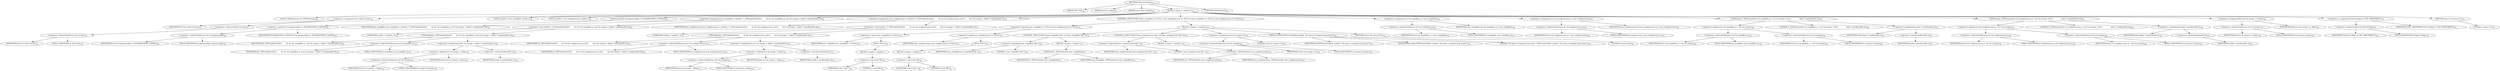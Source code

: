 digraph "TIFFGrowStrips" {  
"32417" [label = <(METHOD,TIFFGrowStrips)<SUB>722</SUB>> ]
"32418" [label = <(PARAM,TIFF *tif)<SUB>722</SUB>> ]
"32419" [label = <(PARAM,uint32_t delta)<SUB>722</SUB>> ]
"32420" [label = <(PARAM,const char *module)<SUB>722</SUB>> ]
"32421" [label = <(BLOCK,&lt;empty&gt;,&lt;empty&gt;)<SUB>723</SUB>> ]
"32422" [label = <(LOCAL,TIFFDirectory* td: TIFFDirectory)<SUB>724</SUB>> ]
"32423" [label = <(&lt;operator&gt;.assignment,*td = &amp;tif-&gt;tif_dir)<SUB>724</SUB>> ]
"32424" [label = <(IDENTIFIER,td,*td = &amp;tif-&gt;tif_dir)<SUB>724</SUB>> ]
"32425" [label = <(&lt;operator&gt;.addressOf,&amp;tif-&gt;tif_dir)<SUB>724</SUB>> ]
"32426" [label = <(&lt;operator&gt;.indirectFieldAccess,tif-&gt;tif_dir)<SUB>724</SUB>> ]
"32427" [label = <(IDENTIFIER,tif,*td = &amp;tif-&gt;tif_dir)<SUB>724</SUB>> ]
"32428" [label = <(FIELD_IDENTIFIER,tif_dir,tif_dir)<SUB>724</SUB>> ]
"32429" [label = <(LOCAL,uint64_t* new_stripoffset: uint64_t)<SUB>725</SUB>> ]
"32430" [label = <(LOCAL,uint64_t* new_stripbytecount: uint64_t)<SUB>726</SUB>> ]
"32431" [label = <(assert,assert(td-&gt;td_planarconfig == PLANARCONFIG_CONTIG))<SUB>728</SUB>> ]
"32432" [label = <(&lt;operator&gt;.equals,td-&gt;td_planarconfig == PLANARCONFIG_CONTIG)<SUB>728</SUB>> ]
"32433" [label = <(&lt;operator&gt;.indirectFieldAccess,td-&gt;td_planarconfig)<SUB>728</SUB>> ]
"32434" [label = <(IDENTIFIER,td,td-&gt;td_planarconfig == PLANARCONFIG_CONTIG)<SUB>728</SUB>> ]
"32435" [label = <(FIELD_IDENTIFIER,td_planarconfig,td_planarconfig)<SUB>728</SUB>> ]
"32436" [label = <(IDENTIFIER,PLANARCONFIG_CONTIG,td-&gt;td_planarconfig == PLANARCONFIG_CONTIG)<SUB>728</SUB>> ]
"32437" [label = <(&lt;operator&gt;.assignment,new_stripoffset = (uint64_t *)_TIFFreallocExt(\012        tif, td-&gt;td_stripoffset_p, (td-&gt;td_nstrips + delta) * sizeof(uint64_t)))<SUB>729</SUB>> ]
"32438" [label = <(IDENTIFIER,new_stripoffset,new_stripoffset = (uint64_t *)_TIFFreallocExt(\012        tif, td-&gt;td_stripoffset_p, (td-&gt;td_nstrips + delta) * sizeof(uint64_t)))<SUB>729</SUB>> ]
"32439" [label = <(&lt;operator&gt;.cast,(uint64_t *)_TIFFreallocExt(\012        tif, td-&gt;td_stripoffset_p, (td-&gt;td_nstrips + delta) * sizeof(uint64_t)))<SUB>729</SUB>> ]
"32440" [label = <(UNKNOWN,uint64_t *,uint64_t *)<SUB>729</SUB>> ]
"32441" [label = <(_TIFFreallocExt,_TIFFreallocExt(\012        tif, td-&gt;td_stripoffset_p, (td-&gt;td_nstrips + delta) * sizeof(uint64_t)))<SUB>729</SUB>> ]
"32442" [label = <(IDENTIFIER,tif,_TIFFreallocExt(\012        tif, td-&gt;td_stripoffset_p, (td-&gt;td_nstrips + delta) * sizeof(uint64_t)))<SUB>730</SUB>> ]
"32443" [label = <(&lt;operator&gt;.indirectFieldAccess,td-&gt;td_stripoffset_p)<SUB>730</SUB>> ]
"32444" [label = <(IDENTIFIER,td,_TIFFreallocExt(\012        tif, td-&gt;td_stripoffset_p, (td-&gt;td_nstrips + delta) * sizeof(uint64_t)))<SUB>730</SUB>> ]
"32445" [label = <(FIELD_IDENTIFIER,td_stripoffset_p,td_stripoffset_p)<SUB>730</SUB>> ]
"32446" [label = <(&lt;operator&gt;.multiplication,(td-&gt;td_nstrips + delta) * sizeof(uint64_t))<SUB>730</SUB>> ]
"32447" [label = <(&lt;operator&gt;.addition,td-&gt;td_nstrips + delta)<SUB>730</SUB>> ]
"32448" [label = <(&lt;operator&gt;.indirectFieldAccess,td-&gt;td_nstrips)<SUB>730</SUB>> ]
"32449" [label = <(IDENTIFIER,td,td-&gt;td_nstrips + delta)<SUB>730</SUB>> ]
"32450" [label = <(FIELD_IDENTIFIER,td_nstrips,td_nstrips)<SUB>730</SUB>> ]
"32451" [label = <(IDENTIFIER,delta,td-&gt;td_nstrips + delta)<SUB>730</SUB>> ]
"32452" [label = <(&lt;operator&gt;.sizeOf,sizeof(uint64_t))<SUB>730</SUB>> ]
"32453" [label = <(IDENTIFIER,uint64_t,sizeof(uint64_t))<SUB>730</SUB>> ]
"32454" [label = <(&lt;operator&gt;.assignment,new_stripbytecount = (uint64_t *)_TIFFreallocExt(\012        tif, td-&gt;td_stripbytecount_p,\012        (td-&gt;td_nstrips + delta) * sizeof(uint64_t)))<SUB>731</SUB>> ]
"32455" [label = <(IDENTIFIER,new_stripbytecount,new_stripbytecount = (uint64_t *)_TIFFreallocExt(\012        tif, td-&gt;td_stripbytecount_p,\012        (td-&gt;td_nstrips + delta) * sizeof(uint64_t)))<SUB>731</SUB>> ]
"32456" [label = <(&lt;operator&gt;.cast,(uint64_t *)_TIFFreallocExt(\012        tif, td-&gt;td_stripbytecount_p,\012        (td-&gt;td_nstrips + delta) * sizeof(uint64_t)))<SUB>731</SUB>> ]
"32457" [label = <(UNKNOWN,uint64_t *,uint64_t *)<SUB>731</SUB>> ]
"32458" [label = <(_TIFFreallocExt,_TIFFreallocExt(\012        tif, td-&gt;td_stripbytecount_p,\012        (td-&gt;td_nstrips + delta) * sizeof(uint64_t)))<SUB>731</SUB>> ]
"32459" [label = <(IDENTIFIER,tif,_TIFFreallocExt(\012        tif, td-&gt;td_stripbytecount_p,\012        (td-&gt;td_nstrips + delta) * sizeof(uint64_t)))<SUB>732</SUB>> ]
"32460" [label = <(&lt;operator&gt;.indirectFieldAccess,td-&gt;td_stripbytecount_p)<SUB>732</SUB>> ]
"32461" [label = <(IDENTIFIER,td,_TIFFreallocExt(\012        tif, td-&gt;td_stripbytecount_p,\012        (td-&gt;td_nstrips + delta) * sizeof(uint64_t)))<SUB>732</SUB>> ]
"32462" [label = <(FIELD_IDENTIFIER,td_stripbytecount_p,td_stripbytecount_p)<SUB>732</SUB>> ]
"32463" [label = <(&lt;operator&gt;.multiplication,(td-&gt;td_nstrips + delta) * sizeof(uint64_t))<SUB>733</SUB>> ]
"32464" [label = <(&lt;operator&gt;.addition,td-&gt;td_nstrips + delta)<SUB>733</SUB>> ]
"32465" [label = <(&lt;operator&gt;.indirectFieldAccess,td-&gt;td_nstrips)<SUB>733</SUB>> ]
"32466" [label = <(IDENTIFIER,td,td-&gt;td_nstrips + delta)<SUB>733</SUB>> ]
"32467" [label = <(FIELD_IDENTIFIER,td_nstrips,td_nstrips)<SUB>733</SUB>> ]
"32468" [label = <(IDENTIFIER,delta,td-&gt;td_nstrips + delta)<SUB>733</SUB>> ]
"32469" [label = <(&lt;operator&gt;.sizeOf,sizeof(uint64_t))<SUB>733</SUB>> ]
"32470" [label = <(IDENTIFIER,uint64_t,sizeof(uint64_t))<SUB>733</SUB>> ]
"32471" [label = <(CONTROL_STRUCTURE,if (new_stripoffset == NULL || new_stripbytecount == NULL),if (new_stripoffset == NULL || new_stripbytecount == NULL))<SUB>734</SUB>> ]
"32472" [label = <(&lt;operator&gt;.logicalOr,new_stripoffset == NULL || new_stripbytecount == NULL)<SUB>734</SUB>> ]
"32473" [label = <(&lt;operator&gt;.equals,new_stripoffset == NULL)<SUB>734</SUB>> ]
"32474" [label = <(IDENTIFIER,new_stripoffset,new_stripoffset == NULL)<SUB>734</SUB>> ]
"32475" [label = <(NULL,NULL)<SUB>734</SUB>> ]
"32476" [label = <(BLOCK,&lt;empty&gt;,&lt;empty&gt;)> ]
"32477" [label = <(&lt;operator&gt;.cast,(void *)0)<SUB>734</SUB>> ]
"32478" [label = <(UNKNOWN,void *,void *)<SUB>734</SUB>> ]
"32479" [label = <(LITERAL,0,(void *)0)<SUB>734</SUB>> ]
"32480" [label = <(&lt;operator&gt;.equals,new_stripbytecount == NULL)<SUB>734</SUB>> ]
"32481" [label = <(IDENTIFIER,new_stripbytecount,new_stripbytecount == NULL)<SUB>734</SUB>> ]
"32482" [label = <(NULL,NULL)<SUB>734</SUB>> ]
"32483" [label = <(BLOCK,&lt;empty&gt;,&lt;empty&gt;)> ]
"32484" [label = <(&lt;operator&gt;.cast,(void *)0)<SUB>734</SUB>> ]
"32485" [label = <(UNKNOWN,void *,void *)<SUB>734</SUB>> ]
"32486" [label = <(LITERAL,0,(void *)0)<SUB>734</SUB>> ]
"32487" [label = <(BLOCK,&lt;empty&gt;,&lt;empty&gt;)<SUB>735</SUB>> ]
"32488" [label = <(CONTROL_STRUCTURE,if (new_stripoffset &amp;&amp; 1),if (new_stripoffset &amp;&amp; 1))<SUB>736</SUB>> ]
"32489" [label = <(&lt;operator&gt;.logicalAnd,new_stripoffset &amp;&amp; 1)<SUB>736</SUB>> ]
"32490" [label = <(IDENTIFIER,new_stripoffset,new_stripoffset &amp;&amp; 1)<SUB>736</SUB>> ]
"32491" [label = <(LITERAL,1,new_stripoffset &amp;&amp; 1)<SUB>736</SUB>> ]
"32492" [label = <(BLOCK,&lt;empty&gt;,&lt;empty&gt;)<SUB>737</SUB>> ]
"32493" [label = <(_TIFFfreeExt,_TIFFfreeExt(tif, new_stripoffset))<SUB>737</SUB>> ]
"32494" [label = <(IDENTIFIER,tif,_TIFFfreeExt(tif, new_stripoffset))<SUB>737</SUB>> ]
"32495" [label = <(IDENTIFIER,new_stripoffset,_TIFFfreeExt(tif, new_stripoffset))<SUB>737</SUB>> ]
"32496" [label = <(CONTROL_STRUCTURE,if (new_stripbytecount &amp;&amp; 1),if (new_stripbytecount &amp;&amp; 1))<SUB>738</SUB>> ]
"32497" [label = <(&lt;operator&gt;.logicalAnd,new_stripbytecount &amp;&amp; 1)<SUB>738</SUB>> ]
"32498" [label = <(IDENTIFIER,new_stripbytecount,new_stripbytecount &amp;&amp; 1)<SUB>738</SUB>> ]
"32499" [label = <(LITERAL,1,new_stripbytecount &amp;&amp; 1)<SUB>738</SUB>> ]
"32500" [label = <(BLOCK,&lt;empty&gt;,&lt;empty&gt;)<SUB>739</SUB>> ]
"32501" [label = <(_TIFFfreeExt,_TIFFfreeExt(tif, new_stripbytecount))<SUB>739</SUB>> ]
"32502" [label = <(IDENTIFIER,tif,_TIFFfreeExt(tif, new_stripbytecount))<SUB>739</SUB>> ]
"32503" [label = <(IDENTIFIER,new_stripbytecount,_TIFFfreeExt(tif, new_stripbytecount))<SUB>739</SUB>> ]
"32504" [label = <(&lt;operator&gt;.assignment,td-&gt;td_nstrips = 0)<SUB>740</SUB>> ]
"32505" [label = <(&lt;operator&gt;.indirectFieldAccess,td-&gt;td_nstrips)<SUB>740</SUB>> ]
"32506" [label = <(IDENTIFIER,td,td-&gt;td_nstrips = 0)<SUB>740</SUB>> ]
"32507" [label = <(FIELD_IDENTIFIER,td_nstrips,td_nstrips)<SUB>740</SUB>> ]
"32508" [label = <(LITERAL,0,td-&gt;td_nstrips = 0)<SUB>740</SUB>> ]
"32509" [label = <(TIFFErrorExtR,TIFFErrorExtR(tif, module, &quot;No space to expand strip arrays&quot;))<SUB>741</SUB>> ]
"32510" [label = <(IDENTIFIER,tif,TIFFErrorExtR(tif, module, &quot;No space to expand strip arrays&quot;))<SUB>741</SUB>> ]
"32511" [label = <(IDENTIFIER,module,TIFFErrorExtR(tif, module, &quot;No space to expand strip arrays&quot;))<SUB>741</SUB>> ]
"32512" [label = <(LITERAL,&quot;No space to expand strip arrays&quot;,TIFFErrorExtR(tif, module, &quot;No space to expand strip arrays&quot;))<SUB>741</SUB>> ]
"32513" [label = <(RETURN,return (0);,return (0);)<SUB>742</SUB>> ]
"32514" [label = <(LITERAL,0,return (0);)<SUB>742</SUB>> ]
"32515" [label = <(&lt;operator&gt;.assignment,td-&gt;td_stripoffset_p = new_stripoffset)<SUB>744</SUB>> ]
"32516" [label = <(&lt;operator&gt;.indirectFieldAccess,td-&gt;td_stripoffset_p)<SUB>744</SUB>> ]
"32517" [label = <(IDENTIFIER,td,td-&gt;td_stripoffset_p = new_stripoffset)<SUB>744</SUB>> ]
"32518" [label = <(FIELD_IDENTIFIER,td_stripoffset_p,td_stripoffset_p)<SUB>744</SUB>> ]
"32519" [label = <(IDENTIFIER,new_stripoffset,td-&gt;td_stripoffset_p = new_stripoffset)<SUB>744</SUB>> ]
"32520" [label = <(&lt;operator&gt;.assignment,td-&gt;td_stripbytecount_p = new_stripbytecount)<SUB>745</SUB>> ]
"32521" [label = <(&lt;operator&gt;.indirectFieldAccess,td-&gt;td_stripbytecount_p)<SUB>745</SUB>> ]
"32522" [label = <(IDENTIFIER,td,td-&gt;td_stripbytecount_p = new_stripbytecount)<SUB>745</SUB>> ]
"32523" [label = <(FIELD_IDENTIFIER,td_stripbytecount_p,td_stripbytecount_p)<SUB>745</SUB>> ]
"32524" [label = <(IDENTIFIER,new_stripbytecount,td-&gt;td_stripbytecount_p = new_stripbytecount)<SUB>745</SUB>> ]
"32525" [label = <(_TIFFmemset,_TIFFmemset(td-&gt;td_stripoffset_p + td-&gt;td_nstrips, 0,\012                delta * sizeof(uint64_t)))<SUB>746</SUB>> ]
"32526" [label = <(&lt;operator&gt;.addition,td-&gt;td_stripoffset_p + td-&gt;td_nstrips)<SUB>746</SUB>> ]
"32527" [label = <(&lt;operator&gt;.indirectFieldAccess,td-&gt;td_stripoffset_p)<SUB>746</SUB>> ]
"32528" [label = <(IDENTIFIER,td,td-&gt;td_stripoffset_p + td-&gt;td_nstrips)<SUB>746</SUB>> ]
"32529" [label = <(FIELD_IDENTIFIER,td_stripoffset_p,td_stripoffset_p)<SUB>746</SUB>> ]
"32530" [label = <(&lt;operator&gt;.indirectFieldAccess,td-&gt;td_nstrips)<SUB>746</SUB>> ]
"32531" [label = <(IDENTIFIER,td,td-&gt;td_stripoffset_p + td-&gt;td_nstrips)<SUB>746</SUB>> ]
"32532" [label = <(FIELD_IDENTIFIER,td_nstrips,td_nstrips)<SUB>746</SUB>> ]
"32533" [label = <(LITERAL,0,_TIFFmemset(td-&gt;td_stripoffset_p + td-&gt;td_nstrips, 0,\012                delta * sizeof(uint64_t)))<SUB>746</SUB>> ]
"32534" [label = <(&lt;operator&gt;.multiplication,delta * sizeof(uint64_t))<SUB>747</SUB>> ]
"32535" [label = <(IDENTIFIER,delta,delta * sizeof(uint64_t))<SUB>747</SUB>> ]
"32536" [label = <(&lt;operator&gt;.sizeOf,sizeof(uint64_t))<SUB>747</SUB>> ]
"32537" [label = <(IDENTIFIER,uint64_t,sizeof(uint64_t))<SUB>747</SUB>> ]
"32538" [label = <(_TIFFmemset,_TIFFmemset(td-&gt;td_stripbytecount_p + td-&gt;td_nstrips, 0,\012                delta * sizeof(uint64_t)))<SUB>748</SUB>> ]
"32539" [label = <(&lt;operator&gt;.addition,td-&gt;td_stripbytecount_p + td-&gt;td_nstrips)<SUB>748</SUB>> ]
"32540" [label = <(&lt;operator&gt;.indirectFieldAccess,td-&gt;td_stripbytecount_p)<SUB>748</SUB>> ]
"32541" [label = <(IDENTIFIER,td,td-&gt;td_stripbytecount_p + td-&gt;td_nstrips)<SUB>748</SUB>> ]
"32542" [label = <(FIELD_IDENTIFIER,td_stripbytecount_p,td_stripbytecount_p)<SUB>748</SUB>> ]
"32543" [label = <(&lt;operator&gt;.indirectFieldAccess,td-&gt;td_nstrips)<SUB>748</SUB>> ]
"32544" [label = <(IDENTIFIER,td,td-&gt;td_stripbytecount_p + td-&gt;td_nstrips)<SUB>748</SUB>> ]
"32545" [label = <(FIELD_IDENTIFIER,td_nstrips,td_nstrips)<SUB>748</SUB>> ]
"32546" [label = <(LITERAL,0,_TIFFmemset(td-&gt;td_stripbytecount_p + td-&gt;td_nstrips, 0,\012                delta * sizeof(uint64_t)))<SUB>748</SUB>> ]
"32547" [label = <(&lt;operator&gt;.multiplication,delta * sizeof(uint64_t))<SUB>749</SUB>> ]
"32548" [label = <(IDENTIFIER,delta,delta * sizeof(uint64_t))<SUB>749</SUB>> ]
"32549" [label = <(&lt;operator&gt;.sizeOf,sizeof(uint64_t))<SUB>749</SUB>> ]
"32550" [label = <(IDENTIFIER,uint64_t,sizeof(uint64_t))<SUB>749</SUB>> ]
"32551" [label = <(&lt;operator&gt;.assignmentPlus,td-&gt;td_nstrips += delta)<SUB>750</SUB>> ]
"32552" [label = <(&lt;operator&gt;.indirectFieldAccess,td-&gt;td_nstrips)<SUB>750</SUB>> ]
"32553" [label = <(IDENTIFIER,td,td-&gt;td_nstrips += delta)<SUB>750</SUB>> ]
"32554" [label = <(FIELD_IDENTIFIER,td_nstrips,td_nstrips)<SUB>750</SUB>> ]
"32555" [label = <(IDENTIFIER,delta,td-&gt;td_nstrips += delta)<SUB>750</SUB>> ]
"32556" [label = <(&lt;operators&gt;.assignmentOr,tif-&gt;tif_flags |= TIFF_DIRTYDIRECT)<SUB>751</SUB>> ]
"32557" [label = <(&lt;operator&gt;.indirectFieldAccess,tif-&gt;tif_flags)<SUB>751</SUB>> ]
"32558" [label = <(IDENTIFIER,tif,tif-&gt;tif_flags |= TIFF_DIRTYDIRECT)<SUB>751</SUB>> ]
"32559" [label = <(FIELD_IDENTIFIER,tif_flags,tif_flags)<SUB>751</SUB>> ]
"32560" [label = <(IDENTIFIER,TIFF_DIRTYDIRECT,tif-&gt;tif_flags |= TIFF_DIRTYDIRECT)<SUB>751</SUB>> ]
"32561" [label = <(RETURN,return (1);,return (1);)<SUB>753</SUB>> ]
"32562" [label = <(LITERAL,1,return (1);)<SUB>753</SUB>> ]
"32563" [label = <(METHOD_RETURN,int)<SUB>722</SUB>> ]
  "32417" -> "32418" 
  "32417" -> "32419" 
  "32417" -> "32420" 
  "32417" -> "32421" 
  "32417" -> "32563" 
  "32421" -> "32422" 
  "32421" -> "32423" 
  "32421" -> "32429" 
  "32421" -> "32430" 
  "32421" -> "32431" 
  "32421" -> "32437" 
  "32421" -> "32454" 
  "32421" -> "32471" 
  "32421" -> "32515" 
  "32421" -> "32520" 
  "32421" -> "32525" 
  "32421" -> "32538" 
  "32421" -> "32551" 
  "32421" -> "32556" 
  "32421" -> "32561" 
  "32423" -> "32424" 
  "32423" -> "32425" 
  "32425" -> "32426" 
  "32426" -> "32427" 
  "32426" -> "32428" 
  "32431" -> "32432" 
  "32432" -> "32433" 
  "32432" -> "32436" 
  "32433" -> "32434" 
  "32433" -> "32435" 
  "32437" -> "32438" 
  "32437" -> "32439" 
  "32439" -> "32440" 
  "32439" -> "32441" 
  "32441" -> "32442" 
  "32441" -> "32443" 
  "32441" -> "32446" 
  "32443" -> "32444" 
  "32443" -> "32445" 
  "32446" -> "32447" 
  "32446" -> "32452" 
  "32447" -> "32448" 
  "32447" -> "32451" 
  "32448" -> "32449" 
  "32448" -> "32450" 
  "32452" -> "32453" 
  "32454" -> "32455" 
  "32454" -> "32456" 
  "32456" -> "32457" 
  "32456" -> "32458" 
  "32458" -> "32459" 
  "32458" -> "32460" 
  "32458" -> "32463" 
  "32460" -> "32461" 
  "32460" -> "32462" 
  "32463" -> "32464" 
  "32463" -> "32469" 
  "32464" -> "32465" 
  "32464" -> "32468" 
  "32465" -> "32466" 
  "32465" -> "32467" 
  "32469" -> "32470" 
  "32471" -> "32472" 
  "32471" -> "32487" 
  "32472" -> "32473" 
  "32472" -> "32480" 
  "32473" -> "32474" 
  "32473" -> "32475" 
  "32475" -> "32476" 
  "32476" -> "32477" 
  "32477" -> "32478" 
  "32477" -> "32479" 
  "32480" -> "32481" 
  "32480" -> "32482" 
  "32482" -> "32483" 
  "32483" -> "32484" 
  "32484" -> "32485" 
  "32484" -> "32486" 
  "32487" -> "32488" 
  "32487" -> "32496" 
  "32487" -> "32504" 
  "32487" -> "32509" 
  "32487" -> "32513" 
  "32488" -> "32489" 
  "32488" -> "32492" 
  "32489" -> "32490" 
  "32489" -> "32491" 
  "32492" -> "32493" 
  "32493" -> "32494" 
  "32493" -> "32495" 
  "32496" -> "32497" 
  "32496" -> "32500" 
  "32497" -> "32498" 
  "32497" -> "32499" 
  "32500" -> "32501" 
  "32501" -> "32502" 
  "32501" -> "32503" 
  "32504" -> "32505" 
  "32504" -> "32508" 
  "32505" -> "32506" 
  "32505" -> "32507" 
  "32509" -> "32510" 
  "32509" -> "32511" 
  "32509" -> "32512" 
  "32513" -> "32514" 
  "32515" -> "32516" 
  "32515" -> "32519" 
  "32516" -> "32517" 
  "32516" -> "32518" 
  "32520" -> "32521" 
  "32520" -> "32524" 
  "32521" -> "32522" 
  "32521" -> "32523" 
  "32525" -> "32526" 
  "32525" -> "32533" 
  "32525" -> "32534" 
  "32526" -> "32527" 
  "32526" -> "32530" 
  "32527" -> "32528" 
  "32527" -> "32529" 
  "32530" -> "32531" 
  "32530" -> "32532" 
  "32534" -> "32535" 
  "32534" -> "32536" 
  "32536" -> "32537" 
  "32538" -> "32539" 
  "32538" -> "32546" 
  "32538" -> "32547" 
  "32539" -> "32540" 
  "32539" -> "32543" 
  "32540" -> "32541" 
  "32540" -> "32542" 
  "32543" -> "32544" 
  "32543" -> "32545" 
  "32547" -> "32548" 
  "32547" -> "32549" 
  "32549" -> "32550" 
  "32551" -> "32552" 
  "32551" -> "32555" 
  "32552" -> "32553" 
  "32552" -> "32554" 
  "32556" -> "32557" 
  "32556" -> "32560" 
  "32557" -> "32558" 
  "32557" -> "32559" 
  "32561" -> "32562" 
}
